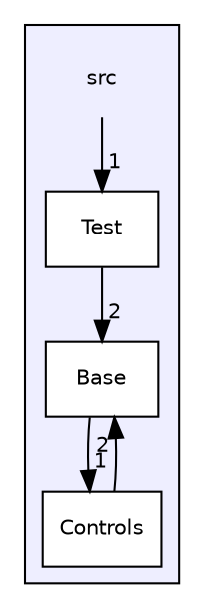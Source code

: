 digraph "src" {
  compound=true
  node [ fontsize="10", fontname="Helvetica"];
  edge [ labelfontsize="10", labelfontname="Helvetica"];
  subgraph clusterdir_68267d1309a1af8e8297ef4c3efbcdba {
    graph [ bgcolor="#eeeeff", pencolor="black", label="" URL="dir_68267d1309a1af8e8297ef4c3efbcdba.html"];
    dir_68267d1309a1af8e8297ef4c3efbcdba [shape=plaintext label="src"];
    dir_4814b1a558d470c33d85e65dbde02eaa [shape=box label="Base" color="black" fillcolor="white" style="filled" URL="dir_4814b1a558d470c33d85e65dbde02eaa.html"];
    dir_00ea2a5550464bf32f448b3dc22902e9 [shape=box label="Controls" color="black" fillcolor="white" style="filled" URL="dir_00ea2a5550464bf32f448b3dc22902e9.html"];
    dir_d8df8133fd423ab0135c9b11e904375e [shape=box label="Test" color="black" fillcolor="white" style="filled" URL="dir_d8df8133fd423ab0135c9b11e904375e.html"];
  }
  dir_d8df8133fd423ab0135c9b11e904375e->dir_4814b1a558d470c33d85e65dbde02eaa [headlabel="2", labeldistance=1.5 headhref="dir_000003_000001.html"];
  dir_68267d1309a1af8e8297ef4c3efbcdba->dir_d8df8133fd423ab0135c9b11e904375e [headlabel="1", labeldistance=1.5 headhref="dir_000000_000003.html"];
  dir_00ea2a5550464bf32f448b3dc22902e9->dir_4814b1a558d470c33d85e65dbde02eaa [headlabel="2", labeldistance=1.5 headhref="dir_000002_000001.html"];
  dir_4814b1a558d470c33d85e65dbde02eaa->dir_00ea2a5550464bf32f448b3dc22902e9 [headlabel="1", labeldistance=1.5 headhref="dir_000001_000002.html"];
}
